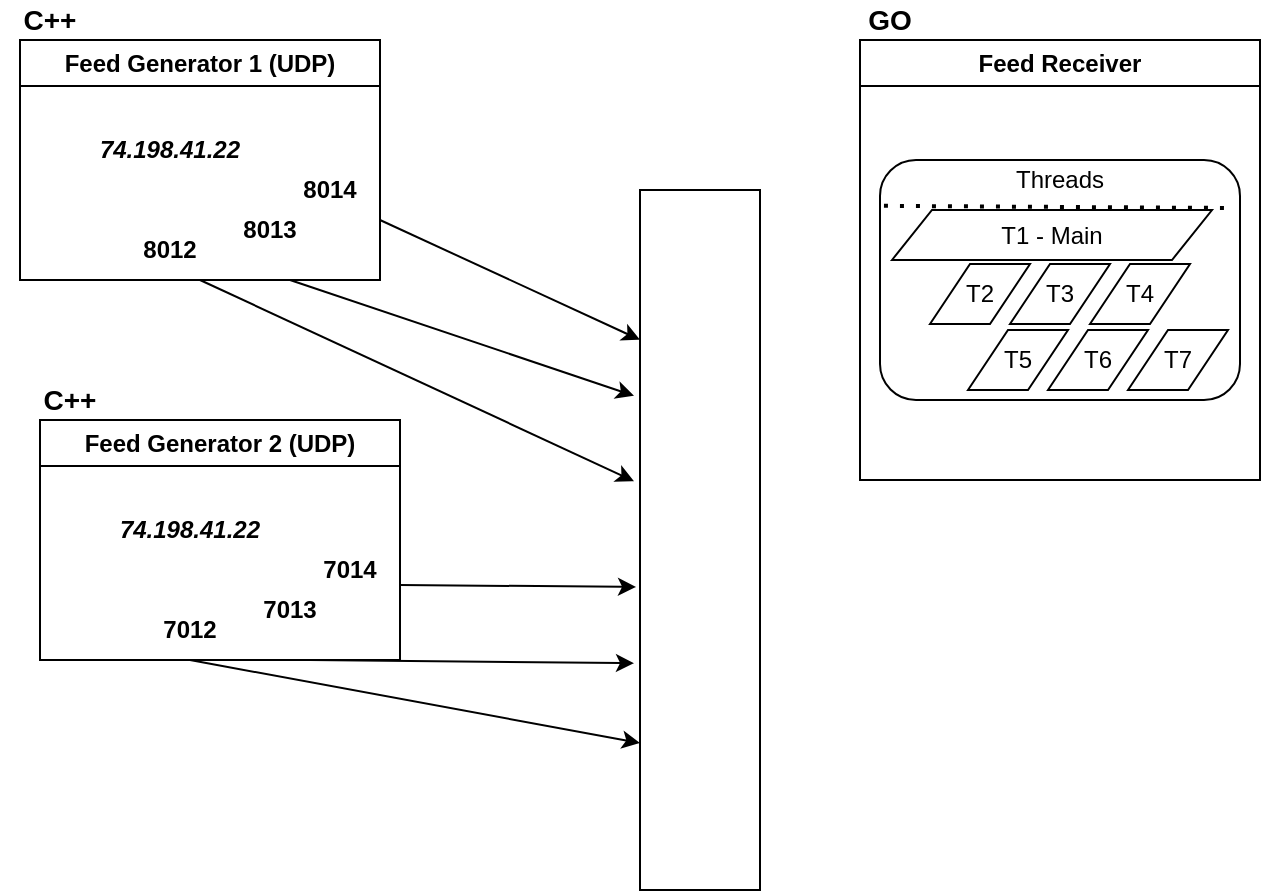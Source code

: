 <mxfile version="24.8.3">
  <diagram name="Page-1" id="e0UPksUb_2R0cpyEKxwO">
    <mxGraphModel dx="954" dy="1658" grid="1" gridSize="10" guides="1" tooltips="1" connect="1" arrows="1" fold="1" page="1" pageScale="1" pageWidth="850" pageHeight="1100" math="0" shadow="0">
      <root>
        <mxCell id="0" />
        <mxCell id="1" parent="0" />
        <mxCell id="mwgmDoQ_D7T0AYcq4sDt-3" value="Feed Generator 1 (UDP)" style="swimlane;whiteSpace=wrap;html=1;" parent="1" vertex="1">
          <mxGeometry x="30" y="-1060" width="180" height="120" as="geometry" />
        </mxCell>
        <mxCell id="mwgmDoQ_D7T0AYcq4sDt-10" value="&lt;b&gt;8012&lt;/b&gt;" style="text;html=1;align=center;verticalAlign=middle;whiteSpace=wrap;rounded=0;" parent="mwgmDoQ_D7T0AYcq4sDt-3" vertex="1">
          <mxGeometry x="50" y="90" width="50" height="30" as="geometry" />
        </mxCell>
        <mxCell id="mwgmDoQ_D7T0AYcq4sDt-11" value="&lt;b&gt;8014&lt;/b&gt;" style="text;html=1;align=center;verticalAlign=middle;whiteSpace=wrap;rounded=0;" parent="mwgmDoQ_D7T0AYcq4sDt-3" vertex="1">
          <mxGeometry x="130" y="60" width="50" height="30" as="geometry" />
        </mxCell>
        <mxCell id="mwgmDoQ_D7T0AYcq4sDt-12" value="&lt;b&gt;8013&lt;/b&gt;" style="text;html=1;align=center;verticalAlign=middle;whiteSpace=wrap;rounded=0;" parent="mwgmDoQ_D7T0AYcq4sDt-3" vertex="1">
          <mxGeometry x="100" y="80" width="50" height="30" as="geometry" />
        </mxCell>
        <mxCell id="mwgmDoQ_D7T0AYcq4sDt-13" value="&lt;b&gt;&lt;i&gt;74.198.41.22&lt;/i&gt;&lt;/b&gt;" style="text;html=1;align=center;verticalAlign=middle;whiteSpace=wrap;rounded=0;" parent="mwgmDoQ_D7T0AYcq4sDt-3" vertex="1">
          <mxGeometry x="30" y="40" width="90" height="30" as="geometry" />
        </mxCell>
        <mxCell id="mwgmDoQ_D7T0AYcq4sDt-6" value="" style="endArrow=classic;html=1;rounded=0;exitX=1;exitY=0.75;exitDx=0;exitDy=0;entryX=0;entryY=0.214;entryDx=0;entryDy=0;entryPerimeter=0;" parent="1" source="mwgmDoQ_D7T0AYcq4sDt-3" edge="1" target="WuTW6hVxiU5-SY9eb-Ca-4">
          <mxGeometry width="50" height="50" relative="1" as="geometry">
            <mxPoint x="390" y="-910" as="sourcePoint" />
            <mxPoint x="320" y="-830" as="targetPoint" />
          </mxGeometry>
        </mxCell>
        <mxCell id="mwgmDoQ_D7T0AYcq4sDt-7" value="" style="endArrow=classic;html=1;rounded=0;exitX=0.75;exitY=1;exitDx=0;exitDy=0;entryX=-0.05;entryY=0.294;entryDx=0;entryDy=0;entryPerimeter=0;" parent="1" source="mwgmDoQ_D7T0AYcq4sDt-3" edge="1" target="WuTW6hVxiU5-SY9eb-Ca-4">
          <mxGeometry width="50" height="50" relative="1" as="geometry">
            <mxPoint x="390" y="-910" as="sourcePoint" />
            <mxPoint x="320" y="-830" as="targetPoint" />
          </mxGeometry>
        </mxCell>
        <mxCell id="mwgmDoQ_D7T0AYcq4sDt-8" value="" style="endArrow=classic;html=1;rounded=0;exitX=0.5;exitY=1;exitDx=0;exitDy=0;entryX=-0.05;entryY=0.416;entryDx=0;entryDy=0;entryPerimeter=0;" parent="1" source="mwgmDoQ_D7T0AYcq4sDt-3" edge="1" target="WuTW6hVxiU5-SY9eb-Ca-4">
          <mxGeometry width="50" height="50" relative="1" as="geometry">
            <mxPoint x="175" y="-930" as="sourcePoint" />
            <mxPoint x="320" y="-830" as="targetPoint" />
          </mxGeometry>
        </mxCell>
        <mxCell id="mwgmDoQ_D7T0AYcq4sDt-9" value="&lt;b&gt;&lt;font style=&quot;font-size: 14px;&quot;&gt;C++&lt;/font&gt;&lt;/b&gt;" style="text;html=1;align=center;verticalAlign=middle;whiteSpace=wrap;rounded=0;" parent="1" vertex="1">
          <mxGeometry x="20" y="-1080" width="50" height="20" as="geometry" />
        </mxCell>
        <mxCell id="mwgmDoQ_D7T0AYcq4sDt-15" value="Feed Receiver" style="swimlane;whiteSpace=wrap;html=1;" parent="1" vertex="1">
          <mxGeometry x="450" y="-1060" width="200" height="220" as="geometry" />
        </mxCell>
        <mxCell id="WuTW6hVxiU5-SY9eb-Ca-6" value="" style="rounded=1;whiteSpace=wrap;html=1;shadow=0;" vertex="1" parent="mwgmDoQ_D7T0AYcq4sDt-15">
          <mxGeometry x="10" y="60" width="180" height="120" as="geometry" />
        </mxCell>
        <mxCell id="WuTW6hVxiU5-SY9eb-Ca-5" value="T1 - Main" style="shape=parallelogram;perimeter=parallelogramPerimeter;whiteSpace=wrap;html=1;fixedSize=1;" vertex="1" parent="mwgmDoQ_D7T0AYcq4sDt-15">
          <mxGeometry x="16" y="85" width="160" height="25" as="geometry" />
        </mxCell>
        <mxCell id="WuTW6hVxiU5-SY9eb-Ca-8" value="" style="endArrow=none;dashed=1;html=1;dashPattern=1 3;strokeWidth=2;rounded=0;exitX=0.011;exitY=0.191;exitDx=0;exitDy=0;exitPerimeter=0;entryX=0.978;entryY=0.2;entryDx=0;entryDy=0;entryPerimeter=0;" edge="1" parent="mwgmDoQ_D7T0AYcq4sDt-15" source="WuTW6hVxiU5-SY9eb-Ca-6" target="WuTW6hVxiU5-SY9eb-Ca-6">
          <mxGeometry width="50" height="50" relative="1" as="geometry">
            <mxPoint x="90" y="115" as="sourcePoint" />
            <mxPoint x="140" y="65" as="targetPoint" />
          </mxGeometry>
        </mxCell>
        <mxCell id="WuTW6hVxiU5-SY9eb-Ca-10" value="Threads" style="text;html=1;align=center;verticalAlign=middle;whiteSpace=wrap;rounded=0;" vertex="1" parent="mwgmDoQ_D7T0AYcq4sDt-15">
          <mxGeometry x="70" y="55" width="60" height="30" as="geometry" />
        </mxCell>
        <mxCell id="WuTW6hVxiU5-SY9eb-Ca-12" value="T2" style="shape=parallelogram;perimeter=parallelogramPerimeter;whiteSpace=wrap;html=1;fixedSize=1;" vertex="1" parent="mwgmDoQ_D7T0AYcq4sDt-15">
          <mxGeometry x="35" y="112" width="50" height="30" as="geometry" />
        </mxCell>
        <mxCell id="WuTW6hVxiU5-SY9eb-Ca-13" value="T3" style="shape=parallelogram;perimeter=parallelogramPerimeter;whiteSpace=wrap;html=1;fixedSize=1;" vertex="1" parent="mwgmDoQ_D7T0AYcq4sDt-15">
          <mxGeometry x="75" y="112" width="50" height="30" as="geometry" />
        </mxCell>
        <mxCell id="WuTW6hVxiU5-SY9eb-Ca-14" value="T4" style="shape=parallelogram;perimeter=parallelogramPerimeter;whiteSpace=wrap;html=1;fixedSize=1;" vertex="1" parent="mwgmDoQ_D7T0AYcq4sDt-15">
          <mxGeometry x="115" y="112" width="50" height="30" as="geometry" />
        </mxCell>
        <mxCell id="mwgmDoQ_D7T0AYcq4sDt-16" value="&lt;b&gt;&lt;font style=&quot;font-size: 14px;&quot;&gt;GO&lt;/font&gt;&lt;/b&gt;" style="text;html=1;align=center;verticalAlign=middle;whiteSpace=wrap;rounded=0;" parent="1" vertex="1">
          <mxGeometry x="440" y="-1080" width="50" height="20" as="geometry" />
        </mxCell>
        <mxCell id="mwgmDoQ_D7T0AYcq4sDt-17" value="Feed Generator 2 (UDP)" style="swimlane;whiteSpace=wrap;html=1;" parent="1" vertex="1">
          <mxGeometry x="40" y="-870" width="180" height="120" as="geometry" />
        </mxCell>
        <mxCell id="mwgmDoQ_D7T0AYcq4sDt-18" value="&lt;b&gt;7012&lt;/b&gt;" style="text;html=1;align=center;verticalAlign=middle;whiteSpace=wrap;rounded=0;" parent="mwgmDoQ_D7T0AYcq4sDt-17" vertex="1">
          <mxGeometry x="50" y="90" width="50" height="30" as="geometry" />
        </mxCell>
        <mxCell id="mwgmDoQ_D7T0AYcq4sDt-19" value="&lt;b&gt;7014&lt;/b&gt;" style="text;html=1;align=center;verticalAlign=middle;whiteSpace=wrap;rounded=0;" parent="mwgmDoQ_D7T0AYcq4sDt-17" vertex="1">
          <mxGeometry x="130" y="60" width="50" height="30" as="geometry" />
        </mxCell>
        <mxCell id="mwgmDoQ_D7T0AYcq4sDt-20" value="&lt;b&gt;7013&lt;/b&gt;" style="text;html=1;align=center;verticalAlign=middle;whiteSpace=wrap;rounded=0;" parent="mwgmDoQ_D7T0AYcq4sDt-17" vertex="1">
          <mxGeometry x="100" y="80" width="50" height="30" as="geometry" />
        </mxCell>
        <mxCell id="mwgmDoQ_D7T0AYcq4sDt-21" value="&lt;b&gt;&lt;i&gt;74.198.41.22&lt;/i&gt;&lt;/b&gt;" style="text;html=1;align=center;verticalAlign=middle;whiteSpace=wrap;rounded=0;" parent="mwgmDoQ_D7T0AYcq4sDt-17" vertex="1">
          <mxGeometry x="30" y="40" width="90" height="30" as="geometry" />
        </mxCell>
        <mxCell id="mwgmDoQ_D7T0AYcq4sDt-22" value="&lt;b&gt;&lt;font style=&quot;font-size: 14px;&quot;&gt;C++&lt;/font&gt;&lt;/b&gt;" style="text;html=1;align=center;verticalAlign=middle;whiteSpace=wrap;rounded=0;" parent="1" vertex="1">
          <mxGeometry x="30" y="-890" width="50" height="20" as="geometry" />
        </mxCell>
        <mxCell id="WuTW6hVxiU5-SY9eb-Ca-1" value="" style="endArrow=classic;html=1;rounded=0;exitX=0.75;exitY=1;exitDx=0;exitDy=0;entryX=-0.05;entryY=0.676;entryDx=0;entryDy=0;entryPerimeter=0;" edge="1" parent="1" source="mwgmDoQ_D7T0AYcq4sDt-17" target="WuTW6hVxiU5-SY9eb-Ca-4">
          <mxGeometry width="50" height="50" relative="1" as="geometry">
            <mxPoint x="220" y="-770" as="sourcePoint" />
            <mxPoint x="370" y="-670" as="targetPoint" />
          </mxGeometry>
        </mxCell>
        <mxCell id="WuTW6hVxiU5-SY9eb-Ca-2" value="" style="endArrow=classic;html=1;rounded=0;exitX=0.5;exitY=1;exitDx=0;exitDy=0;entryX=0;entryY=0.79;entryDx=0;entryDy=0;entryPerimeter=0;" edge="1" parent="1" source="mwgmDoQ_D7T0AYcq4sDt-18" target="WuTW6hVxiU5-SY9eb-Ca-4">
          <mxGeometry width="50" height="50" relative="1" as="geometry">
            <mxPoint x="270" y="-810" as="sourcePoint" />
            <mxPoint x="370" y="-670" as="targetPoint" />
          </mxGeometry>
        </mxCell>
        <mxCell id="WuTW6hVxiU5-SY9eb-Ca-3" value="" style="endArrow=classic;html=1;rounded=0;exitX=1;exitY=0.75;exitDx=0;exitDy=0;entryX=-0.033;entryY=0.567;entryDx=0;entryDy=0;entryPerimeter=0;" edge="1" parent="1" source="mwgmDoQ_D7T0AYcq4sDt-19" target="WuTW6hVxiU5-SY9eb-Ca-4">
          <mxGeometry width="50" height="50" relative="1" as="geometry">
            <mxPoint x="260" y="-810" as="sourcePoint" />
            <mxPoint x="370" y="-670" as="targetPoint" />
          </mxGeometry>
        </mxCell>
        <mxCell id="WuTW6hVxiU5-SY9eb-Ca-4" value="" style="rounded=0;whiteSpace=wrap;html=1;" vertex="1" parent="1">
          <mxGeometry x="340" y="-985" width="60" height="350" as="geometry" />
        </mxCell>
        <mxCell id="WuTW6hVxiU5-SY9eb-Ca-15" value="T5" style="shape=parallelogram;perimeter=parallelogramPerimeter;whiteSpace=wrap;html=1;fixedSize=1;" vertex="1" parent="1">
          <mxGeometry x="504" y="-915" width="50" height="30" as="geometry" />
        </mxCell>
        <mxCell id="WuTW6hVxiU5-SY9eb-Ca-16" value="T6" style="shape=parallelogram;perimeter=parallelogramPerimeter;whiteSpace=wrap;html=1;fixedSize=1;" vertex="1" parent="1">
          <mxGeometry x="544" y="-915" width="50" height="30" as="geometry" />
        </mxCell>
        <mxCell id="WuTW6hVxiU5-SY9eb-Ca-17" value="T7" style="shape=parallelogram;perimeter=parallelogramPerimeter;whiteSpace=wrap;html=1;fixedSize=1;" vertex="1" parent="1">
          <mxGeometry x="584" y="-915" width="50" height="30" as="geometry" />
        </mxCell>
      </root>
    </mxGraphModel>
  </diagram>
</mxfile>
